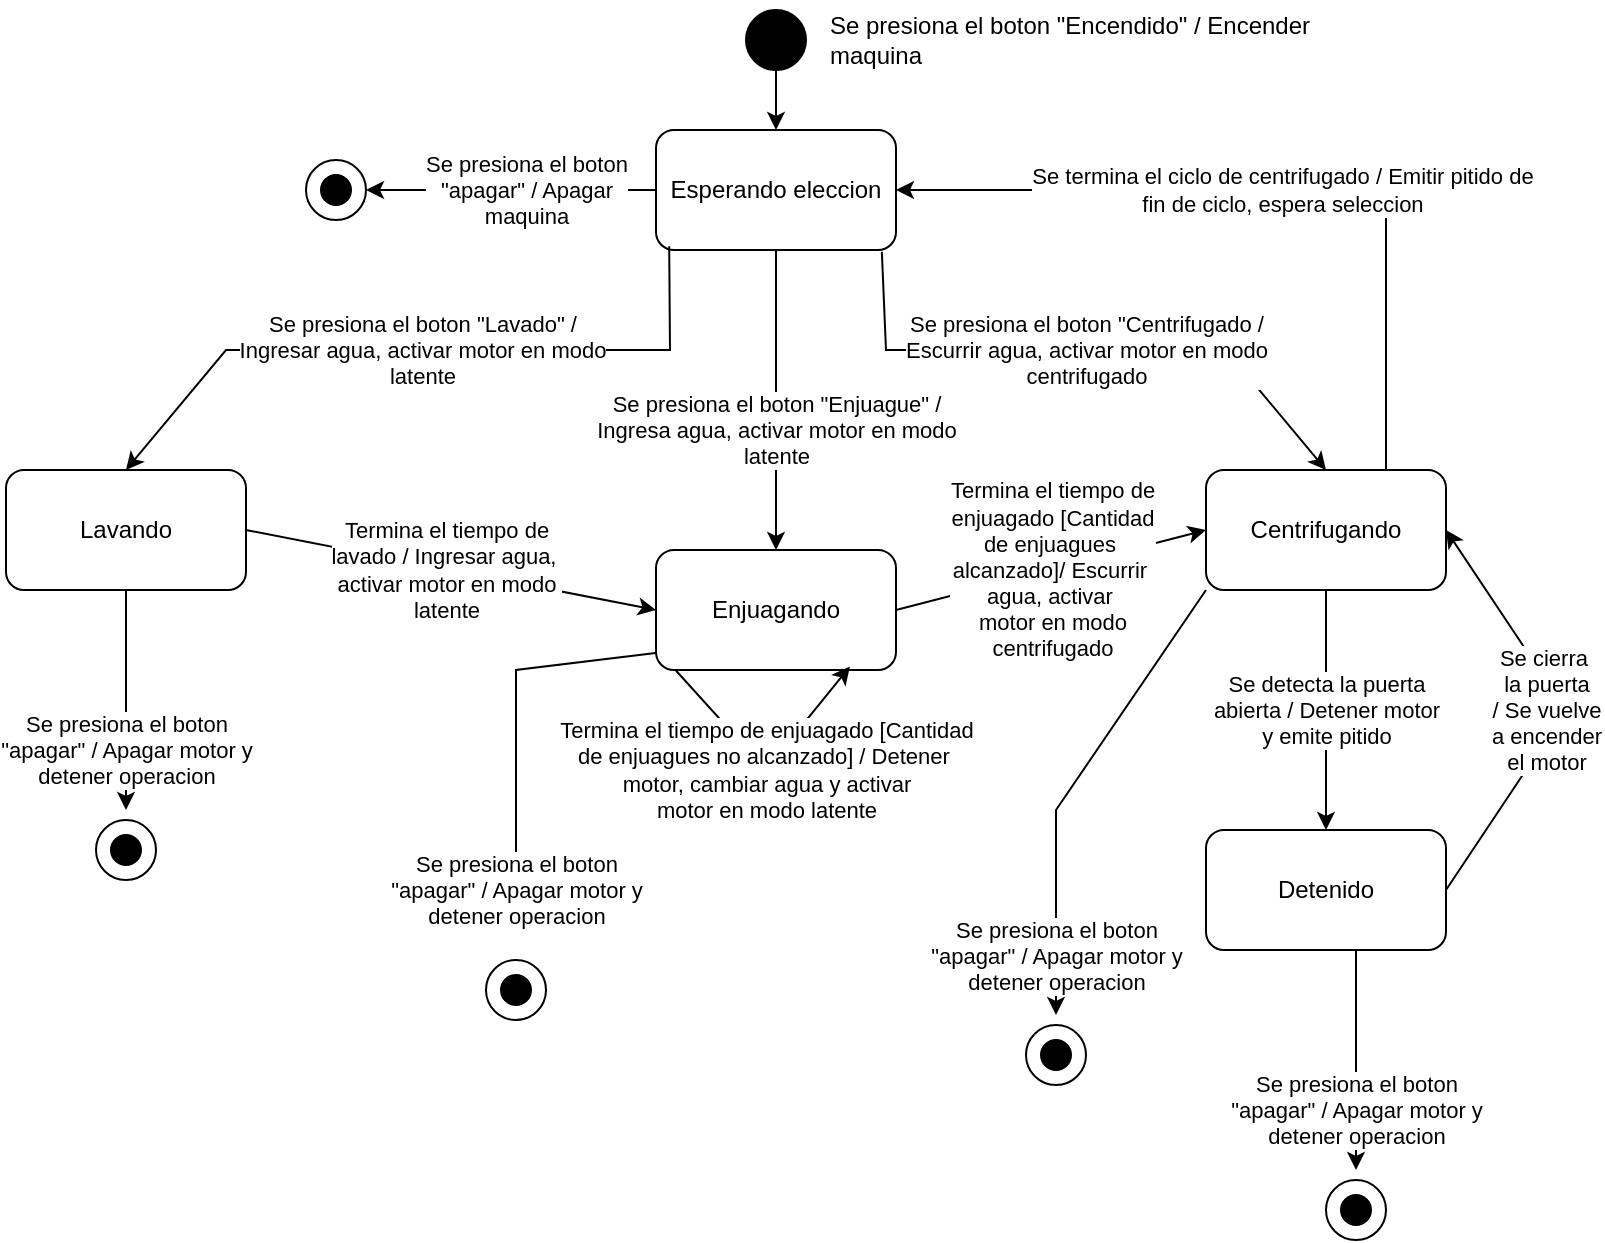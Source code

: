 <mxfile version="24.8.3">
  <diagram name="Page-1" id="PemtAqZYDCLnEE9bBtfT">
    <mxGraphModel dx="1668" dy="964" grid="1" gridSize="10" guides="1" tooltips="1" connect="1" arrows="1" fold="1" page="1" pageScale="1" pageWidth="850" pageHeight="1100" math="0" shadow="0">
      <root>
        <mxCell id="0" />
        <mxCell id="1" parent="0" />
        <mxCell id="Ft2oxinQVZleJseKyXoN-12" value="" style="edgeStyle=orthogonalEdgeStyle;rounded=0;orthogonalLoop=1;jettySize=auto;html=1;entryX=1;entryY=0.5;entryDx=0;entryDy=0;" edge="1" parent="1" source="Ft2oxinQVZleJseKyXoN-1" target="Ft2oxinQVZleJseKyXoN-10">
          <mxGeometry relative="1" as="geometry" />
        </mxCell>
        <mxCell id="Ft2oxinQVZleJseKyXoN-13" value="Se presiona el boton&lt;div&gt;&quot;apagar&quot; / Apagar&lt;/div&gt;&lt;div&gt;maquina&lt;/div&gt;" style="edgeLabel;html=1;align=center;verticalAlign=middle;resizable=0;points=[];" vertex="1" connectable="0" parent="Ft2oxinQVZleJseKyXoN-12">
          <mxGeometry x="0.339" y="2" relative="1" as="geometry">
            <mxPoint x="32" y="-2" as="offset" />
          </mxGeometry>
        </mxCell>
        <mxCell id="Ft2oxinQVZleJseKyXoN-1" value="Esperando eleccion" style="rounded=1;whiteSpace=wrap;html=1;" vertex="1" parent="1">
          <mxGeometry x="365" y="130" width="120" height="60" as="geometry" />
        </mxCell>
        <mxCell id="Ft2oxinQVZleJseKyXoN-3" value="" style="edgeStyle=orthogonalEdgeStyle;rounded=0;orthogonalLoop=1;jettySize=auto;html=1;" edge="1" parent="1" source="Ft2oxinQVZleJseKyXoN-2" target="Ft2oxinQVZleJseKyXoN-1">
          <mxGeometry relative="1" as="geometry" />
        </mxCell>
        <mxCell id="Ft2oxinQVZleJseKyXoN-2" value="" style="ellipse;whiteSpace=wrap;html=1;aspect=fixed;fillColor=#000000;" vertex="1" parent="1">
          <mxGeometry x="410" y="70" width="30" height="30" as="geometry" />
        </mxCell>
        <mxCell id="Ft2oxinQVZleJseKyXoN-4" value="Se presiona el boton &quot;Encendido&quot; / Encender&lt;div&gt;maquina&lt;/div&gt;" style="text;html=1;align=left;verticalAlign=middle;resizable=0;points=[];autosize=1;strokeColor=none;fillColor=none;" vertex="1" parent="1">
          <mxGeometry x="450" y="65" width="260" height="40" as="geometry" />
        </mxCell>
        <mxCell id="Ft2oxinQVZleJseKyXoN-5" value="Lavando" style="rounded=1;whiteSpace=wrap;html=1;" vertex="1" parent="1">
          <mxGeometry x="40" y="300" width="120" height="60" as="geometry" />
        </mxCell>
        <mxCell id="Ft2oxinQVZleJseKyXoN-6" value="" style="endArrow=classic;html=1;rounded=0;exitX=0.055;exitY=0.968;exitDx=0;exitDy=0;entryX=0.5;entryY=0;entryDx=0;entryDy=0;exitPerimeter=0;" edge="1" parent="1" source="Ft2oxinQVZleJseKyXoN-1" target="Ft2oxinQVZleJseKyXoN-5">
          <mxGeometry relative="1" as="geometry">
            <mxPoint x="340" y="260" as="sourcePoint" />
            <mxPoint x="440" y="260" as="targetPoint" />
            <Array as="points">
              <mxPoint x="372" y="240" />
              <mxPoint x="150" y="240" />
            </Array>
          </mxGeometry>
        </mxCell>
        <mxCell id="Ft2oxinQVZleJseKyXoN-7" value="Se presiona el boton &quot;Lavado&quot; /&lt;div&gt;Ingresar agua, activar motor en modo&lt;/div&gt;&lt;div&gt;latente&lt;/div&gt;" style="edgeLabel;resizable=0;html=1;;align=center;verticalAlign=middle;" connectable="0" vertex="1" parent="Ft2oxinQVZleJseKyXoN-6">
          <mxGeometry relative="1" as="geometry" />
        </mxCell>
        <mxCell id="Ft2oxinQVZleJseKyXoN-8" value="Centrifugando" style="rounded=1;whiteSpace=wrap;html=1;" vertex="1" parent="1">
          <mxGeometry x="640" y="300" width="120" height="60" as="geometry" />
        </mxCell>
        <mxCell id="Ft2oxinQVZleJseKyXoN-9" value="Enjuagando" style="rounded=1;whiteSpace=wrap;html=1;" vertex="1" parent="1">
          <mxGeometry x="365" y="340" width="120" height="60" as="geometry" />
        </mxCell>
        <mxCell id="Ft2oxinQVZleJseKyXoN-10" value="" style="ellipse;whiteSpace=wrap;html=1;aspect=fixed;fillColor=#ffffff;" vertex="1" parent="1">
          <mxGeometry x="190" y="145" width="30" height="30" as="geometry" />
        </mxCell>
        <mxCell id="Ft2oxinQVZleJseKyXoN-11" value="" style="ellipse;whiteSpace=wrap;html=1;aspect=fixed;fillColor=#000000;" vertex="1" parent="1">
          <mxGeometry x="197.5" y="152.5" width="15" height="15" as="geometry" />
        </mxCell>
        <mxCell id="Ft2oxinQVZleJseKyXoN-16" value="" style="endArrow=classic;html=1;rounded=0;exitX=0.941;exitY=1.014;exitDx=0;exitDy=0;exitPerimeter=0;entryX=0.5;entryY=0;entryDx=0;entryDy=0;" edge="1" parent="1" source="Ft2oxinQVZleJseKyXoN-1" target="Ft2oxinQVZleJseKyXoN-8">
          <mxGeometry relative="1" as="geometry">
            <mxPoint x="360" y="330" as="sourcePoint" />
            <mxPoint x="460" y="330" as="targetPoint" />
            <Array as="points">
              <mxPoint x="480" y="240" />
              <mxPoint x="650" y="240" />
            </Array>
          </mxGeometry>
        </mxCell>
        <mxCell id="Ft2oxinQVZleJseKyXoN-17" value="Se presiona el boton &quot;Centrifugado /&lt;div&gt;Escurrir agua, activar motor en modo&lt;/div&gt;&lt;div&gt;centrifugado&lt;/div&gt;" style="edgeLabel;resizable=0;html=1;;align=center;verticalAlign=middle;" connectable="0" vertex="1" parent="Ft2oxinQVZleJseKyXoN-16">
          <mxGeometry relative="1" as="geometry" />
        </mxCell>
        <mxCell id="Ft2oxinQVZleJseKyXoN-18" value="" style="endArrow=classic;html=1;rounded=0;exitX=0.5;exitY=1;exitDx=0;exitDy=0;entryX=0.5;entryY=0;entryDx=0;entryDy=0;" edge="1" parent="1" source="Ft2oxinQVZleJseKyXoN-1" target="Ft2oxinQVZleJseKyXoN-9">
          <mxGeometry relative="1" as="geometry">
            <mxPoint x="360" y="330" as="sourcePoint" />
            <mxPoint x="460" y="330" as="targetPoint" />
          </mxGeometry>
        </mxCell>
        <mxCell id="Ft2oxinQVZleJseKyXoN-19" value="Se presiona el boton &quot;Enjuague&quot; /&lt;div&gt;Ingresa agua, activar motor en modo&lt;/div&gt;&lt;div&gt;latente&lt;/div&gt;" style="edgeLabel;resizable=0;html=1;;align=center;verticalAlign=middle;" connectable="0" vertex="1" parent="Ft2oxinQVZleJseKyXoN-18">
          <mxGeometry relative="1" as="geometry">
            <mxPoint y="15" as="offset" />
          </mxGeometry>
        </mxCell>
        <mxCell id="Ft2oxinQVZleJseKyXoN-21" value="Termina el tiempo de&lt;div&gt;lavado / Ingresar agua,&amp;nbsp;&lt;/div&gt;&lt;div&gt;activar motor en modo&lt;/div&gt;&lt;div&gt;latente&lt;/div&gt;" style="endArrow=classic;html=1;rounded=0;exitX=1;exitY=0.5;exitDx=0;exitDy=0;entryX=0;entryY=0.5;entryDx=0;entryDy=0;" edge="1" parent="1" source="Ft2oxinQVZleJseKyXoN-5" target="Ft2oxinQVZleJseKyXoN-9">
          <mxGeometry x="-0.024" relative="1" as="geometry">
            <mxPoint x="400" y="320" as="sourcePoint" />
            <mxPoint x="500" y="320" as="targetPoint" />
            <mxPoint as="offset" />
          </mxGeometry>
        </mxCell>
        <mxCell id="Ft2oxinQVZleJseKyXoN-25" value="" style="endArrow=classic;html=1;rounded=0;exitX=1;exitY=0.5;exitDx=0;exitDy=0;entryX=0;entryY=0.5;entryDx=0;entryDy=0;" edge="1" parent="1" source="Ft2oxinQVZleJseKyXoN-9" target="Ft2oxinQVZleJseKyXoN-8">
          <mxGeometry relative="1" as="geometry">
            <mxPoint x="400" y="320" as="sourcePoint" />
            <mxPoint x="500" y="320" as="targetPoint" />
          </mxGeometry>
        </mxCell>
        <mxCell id="Ft2oxinQVZleJseKyXoN-26" value="Termina el tiempo de&lt;div&gt;enjuagado [Cantidad&lt;/div&gt;&lt;div&gt;de enjuagues&amp;nbsp;&lt;/div&gt;&lt;div&gt;alcanzado]/ Escurrir&amp;nbsp;&lt;/div&gt;&lt;div&gt;agua, activar&amp;nbsp;&lt;/div&gt;&lt;div&gt;motor en modo&lt;/div&gt;&lt;div&gt;centrifugado&lt;/div&gt;" style="edgeLabel;resizable=0;html=1;;align=center;verticalAlign=middle;" connectable="0" vertex="1" parent="Ft2oxinQVZleJseKyXoN-25">
          <mxGeometry relative="1" as="geometry" />
        </mxCell>
        <mxCell id="Ft2oxinQVZleJseKyXoN-27" value="" style="endArrow=classic;html=1;rounded=0;exitX=0.082;exitY=1.002;exitDx=0;exitDy=0;exitPerimeter=0;entryX=0.808;entryY=0.971;entryDx=0;entryDy=0;entryPerimeter=0;" edge="1" parent="1" source="Ft2oxinQVZleJseKyXoN-9" target="Ft2oxinQVZleJseKyXoN-9">
          <mxGeometry relative="1" as="geometry">
            <mxPoint x="400" y="320" as="sourcePoint" />
            <mxPoint x="471" y="401" as="targetPoint" />
            <Array as="points">
              <mxPoint x="420" y="450" />
            </Array>
          </mxGeometry>
        </mxCell>
        <mxCell id="Ft2oxinQVZleJseKyXoN-28" value="Termina el tiempo de enjuagado [Cantidad&lt;div&gt;de enjuagues no alcanzado] / Detener&amp;nbsp;&lt;/div&gt;&lt;div&gt;motor, cambiar agua y activar&lt;/div&gt;&lt;div&gt;motor en modo latente&lt;/div&gt;" style="edgeLabel;resizable=0;html=1;;align=center;verticalAlign=middle;" connectable="0" vertex="1" parent="Ft2oxinQVZleJseKyXoN-27">
          <mxGeometry relative="1" as="geometry" />
        </mxCell>
        <mxCell id="Ft2oxinQVZleJseKyXoN-29" value="Detenido" style="rounded=1;whiteSpace=wrap;html=1;" vertex="1" parent="1">
          <mxGeometry x="640" y="480" width="120" height="60" as="geometry" />
        </mxCell>
        <mxCell id="Ft2oxinQVZleJseKyXoN-30" value="" style="endArrow=classic;html=1;rounded=0;exitX=0.5;exitY=1;exitDx=0;exitDy=0;entryX=0.5;entryY=0;entryDx=0;entryDy=0;" edge="1" parent="1" source="Ft2oxinQVZleJseKyXoN-8" target="Ft2oxinQVZleJseKyXoN-29">
          <mxGeometry relative="1" as="geometry">
            <mxPoint x="430" y="380" as="sourcePoint" />
            <mxPoint x="530" y="380" as="targetPoint" />
          </mxGeometry>
        </mxCell>
        <mxCell id="Ft2oxinQVZleJseKyXoN-31" value="Se detecta la puerta&lt;div&gt;abierta / Detener motor&lt;/div&gt;&lt;div&gt;y emite pitido&lt;/div&gt;" style="edgeLabel;resizable=0;html=1;;align=center;verticalAlign=middle;" connectable="0" vertex="1" parent="Ft2oxinQVZleJseKyXoN-30">
          <mxGeometry relative="1" as="geometry" />
        </mxCell>
        <mxCell id="Ft2oxinQVZleJseKyXoN-32" value="" style="endArrow=classic;html=1;rounded=0;exitX=1;exitY=0.5;exitDx=0;exitDy=0;entryX=1;entryY=0.5;entryDx=0;entryDy=0;" edge="1" parent="1" source="Ft2oxinQVZleJseKyXoN-29" target="Ft2oxinQVZleJseKyXoN-8">
          <mxGeometry relative="1" as="geometry">
            <mxPoint x="430" y="380" as="sourcePoint" />
            <mxPoint x="530" y="380" as="targetPoint" />
            <Array as="points">
              <mxPoint x="820" y="420" />
            </Array>
          </mxGeometry>
        </mxCell>
        <mxCell id="Ft2oxinQVZleJseKyXoN-33" value="Se cierra&amp;nbsp;&lt;div&gt;la puerta&lt;div&gt;&lt;div&gt;/ Se vuelve&lt;/div&gt;&lt;div&gt;a encender&lt;/div&gt;&lt;div&gt;el motor&lt;/div&gt;&lt;/div&gt;&lt;/div&gt;" style="edgeLabel;resizable=0;html=1;;align=center;verticalAlign=middle;" connectable="0" vertex="1" parent="Ft2oxinQVZleJseKyXoN-32">
          <mxGeometry relative="1" as="geometry">
            <mxPoint x="-10" as="offset" />
          </mxGeometry>
        </mxCell>
        <mxCell id="Ft2oxinQVZleJseKyXoN-36" value="" style="endArrow=classic;html=1;rounded=0;exitX=0.75;exitY=0;exitDx=0;exitDy=0;entryX=1;entryY=0.5;entryDx=0;entryDy=0;" edge="1" parent="1" source="Ft2oxinQVZleJseKyXoN-8" target="Ft2oxinQVZleJseKyXoN-1">
          <mxGeometry relative="1" as="geometry">
            <mxPoint x="500" y="340" as="sourcePoint" />
            <mxPoint x="600" y="340" as="targetPoint" />
            <Array as="points">
              <mxPoint x="730" y="160" />
            </Array>
          </mxGeometry>
        </mxCell>
        <mxCell id="Ft2oxinQVZleJseKyXoN-37" value="Se termina el ciclo de centrifugado / Emitir pitido de&lt;div&gt;fin de ciclo, espera seleccion&lt;/div&gt;" style="edgeLabel;resizable=0;html=1;;align=center;verticalAlign=middle;" connectable="0" vertex="1" parent="Ft2oxinQVZleJseKyXoN-36">
          <mxGeometry relative="1" as="geometry" />
        </mxCell>
        <mxCell id="Ft2oxinQVZleJseKyXoN-39" value="" style="ellipse;whiteSpace=wrap;html=1;aspect=fixed;fillColor=#ffffff;" vertex="1" parent="1">
          <mxGeometry x="85" y="475" width="30" height="30" as="geometry" />
        </mxCell>
        <mxCell id="Ft2oxinQVZleJseKyXoN-40" value="" style="ellipse;whiteSpace=wrap;html=1;aspect=fixed;fillColor=#000000;" vertex="1" parent="1">
          <mxGeometry x="92.5" y="482.5" width="15" height="15" as="geometry" />
        </mxCell>
        <mxCell id="Ft2oxinQVZleJseKyXoN-41" value="" style="endArrow=classic;html=1;rounded=0;exitX=0.5;exitY=1;exitDx=0;exitDy=0;" edge="1" parent="1" source="Ft2oxinQVZleJseKyXoN-5">
          <mxGeometry width="50" height="50" relative="1" as="geometry">
            <mxPoint x="170" y="450" as="sourcePoint" />
            <mxPoint x="100" y="470" as="targetPoint" />
          </mxGeometry>
        </mxCell>
        <mxCell id="Ft2oxinQVZleJseKyXoN-38" value="Se presiona el boton&lt;div&gt;&quot;apagar&quot; / Apagar motor y&lt;/div&gt;&lt;div&gt;detener operacion&lt;/div&gt;" style="edgeLabel;html=1;align=center;verticalAlign=middle;resizable=0;points=[];" vertex="1" connectable="0" parent="1">
          <mxGeometry x="100.003" y="440" as="geometry" />
        </mxCell>
        <mxCell id="Ft2oxinQVZleJseKyXoN-42" value="" style="ellipse;whiteSpace=wrap;html=1;aspect=fixed;fillColor=#ffffff;" vertex="1" parent="1">
          <mxGeometry x="280" y="545" width="30" height="30" as="geometry" />
        </mxCell>
        <mxCell id="Ft2oxinQVZleJseKyXoN-43" value="" style="ellipse;whiteSpace=wrap;html=1;aspect=fixed;fillColor=#000000;" vertex="1" parent="1">
          <mxGeometry x="287.5" y="552.5" width="15" height="15" as="geometry" />
        </mxCell>
        <mxCell id="Ft2oxinQVZleJseKyXoN-44" value="" style="endArrow=classic;html=1;rounded=0;exitX=-0.002;exitY=0.859;exitDx=0;exitDy=0;exitPerimeter=0;" edge="1" parent="1" source="Ft2oxinQVZleJseKyXoN-9">
          <mxGeometry width="50" height="50" relative="1" as="geometry">
            <mxPoint x="295" y="405" as="sourcePoint" />
            <mxPoint x="295" y="515" as="targetPoint" />
            <Array as="points">
              <mxPoint x="295" y="400" />
              <mxPoint x="295" y="440" />
            </Array>
          </mxGeometry>
        </mxCell>
        <mxCell id="Ft2oxinQVZleJseKyXoN-45" value="Se presiona el boton&lt;div&gt;&quot;apagar&quot; / Apagar motor y&lt;/div&gt;&lt;div&gt;detener operacion&lt;/div&gt;" style="edgeLabel;html=1;align=center;verticalAlign=middle;resizable=0;points=[];" vertex="1" connectable="0" parent="1">
          <mxGeometry x="295.003" y="510" as="geometry" />
        </mxCell>
        <mxCell id="Ft2oxinQVZleJseKyXoN-46" value="" style="ellipse;whiteSpace=wrap;html=1;aspect=fixed;fillColor=#ffffff;" vertex="1" parent="1">
          <mxGeometry x="700" y="655" width="30" height="30" as="geometry" />
        </mxCell>
        <mxCell id="Ft2oxinQVZleJseKyXoN-47" value="" style="ellipse;whiteSpace=wrap;html=1;aspect=fixed;fillColor=#000000;" vertex="1" parent="1">
          <mxGeometry x="707.5" y="662.5" width="15" height="15" as="geometry" />
        </mxCell>
        <mxCell id="Ft2oxinQVZleJseKyXoN-48" value="" style="endArrow=classic;html=1;rounded=0;exitX=0.5;exitY=1;exitDx=0;exitDy=0;" edge="1" parent="1">
          <mxGeometry width="50" height="50" relative="1" as="geometry">
            <mxPoint x="715" y="540" as="sourcePoint" />
            <mxPoint x="715" y="650" as="targetPoint" />
          </mxGeometry>
        </mxCell>
        <mxCell id="Ft2oxinQVZleJseKyXoN-49" value="Se presiona el boton&lt;div&gt;&quot;apagar&quot; / Apagar motor y&lt;/div&gt;&lt;div&gt;detener operacion&lt;/div&gt;" style="edgeLabel;html=1;align=center;verticalAlign=middle;resizable=0;points=[];" vertex="1" connectable="0" parent="1">
          <mxGeometry x="715.003" y="620" as="geometry" />
        </mxCell>
        <mxCell id="Ft2oxinQVZleJseKyXoN-50" value="" style="ellipse;whiteSpace=wrap;html=1;aspect=fixed;fillColor=#ffffff;" vertex="1" parent="1">
          <mxGeometry x="550" y="577.5" width="30" height="30" as="geometry" />
        </mxCell>
        <mxCell id="Ft2oxinQVZleJseKyXoN-51" value="" style="ellipse;whiteSpace=wrap;html=1;aspect=fixed;fillColor=#000000;" vertex="1" parent="1">
          <mxGeometry x="557.5" y="585" width="15" height="15" as="geometry" />
        </mxCell>
        <mxCell id="Ft2oxinQVZleJseKyXoN-52" value="" style="endArrow=classic;html=1;rounded=0;exitX=0;exitY=1;exitDx=0;exitDy=0;" edge="1" parent="1" source="Ft2oxinQVZleJseKyXoN-8">
          <mxGeometry width="50" height="50" relative="1" as="geometry">
            <mxPoint x="565" y="462.5" as="sourcePoint" />
            <mxPoint x="565" y="572.5" as="targetPoint" />
            <Array as="points">
              <mxPoint x="565" y="470" />
            </Array>
          </mxGeometry>
        </mxCell>
        <mxCell id="Ft2oxinQVZleJseKyXoN-53" value="Se presiona el boton&lt;div&gt;&quot;apagar&quot; / Apagar motor y&lt;/div&gt;&lt;div&gt;detener operacion&lt;/div&gt;" style="edgeLabel;html=1;align=center;verticalAlign=middle;resizable=0;points=[];" vertex="1" connectable="0" parent="1">
          <mxGeometry x="565.003" y="542.5" as="geometry" />
        </mxCell>
      </root>
    </mxGraphModel>
  </diagram>
</mxfile>
